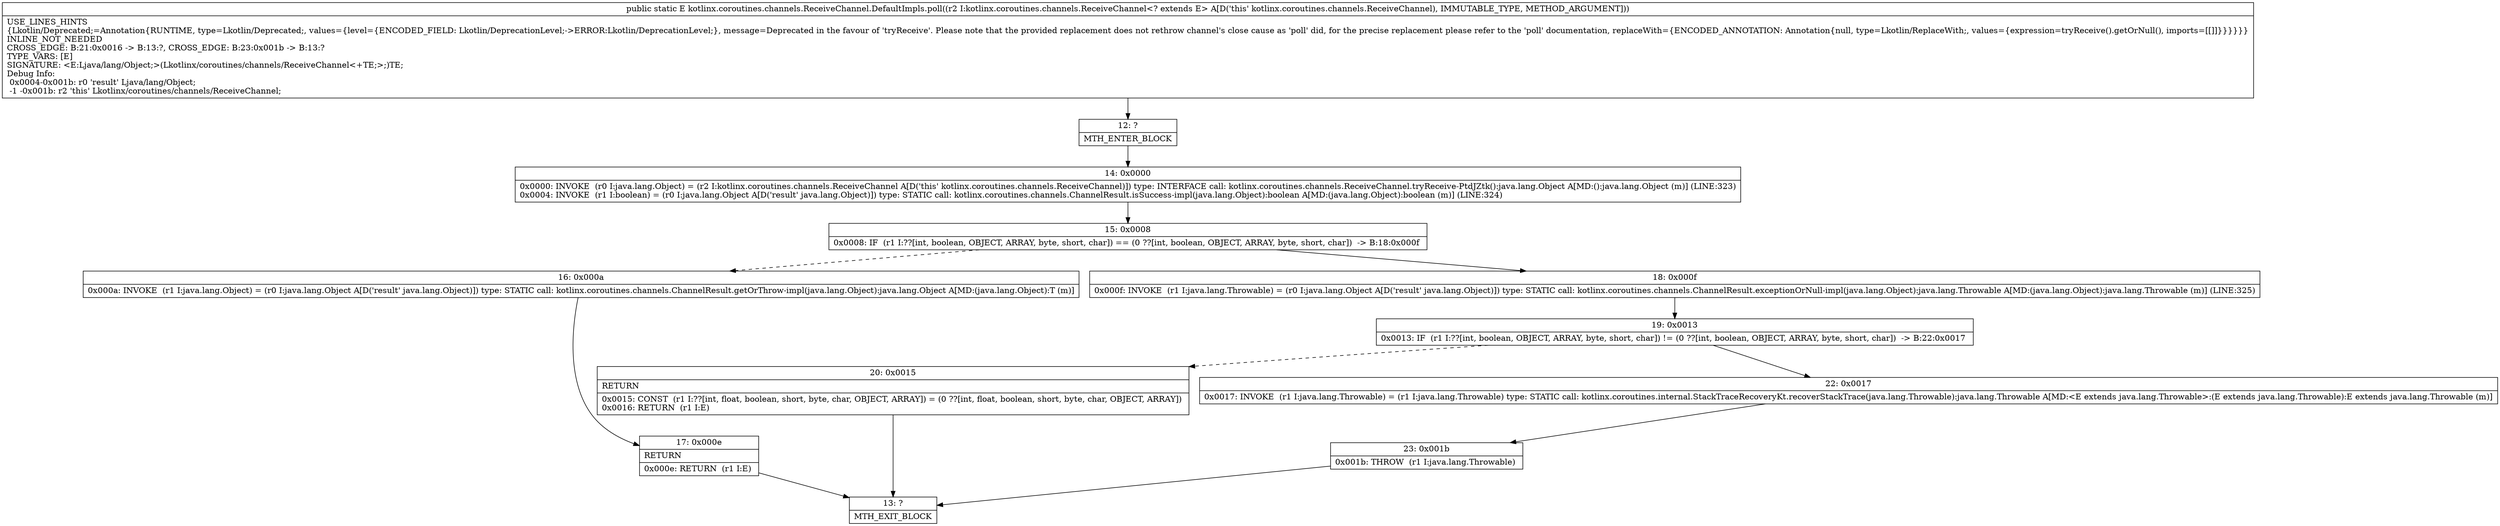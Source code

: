 digraph "CFG forkotlinx.coroutines.channels.ReceiveChannel.DefaultImpls.poll(Lkotlinx\/coroutines\/channels\/ReceiveChannel;)Ljava\/lang\/Object;" {
Node_12 [shape=record,label="{12\:\ ?|MTH_ENTER_BLOCK\l}"];
Node_14 [shape=record,label="{14\:\ 0x0000|0x0000: INVOKE  (r0 I:java.lang.Object) = (r2 I:kotlinx.coroutines.channels.ReceiveChannel A[D('this' kotlinx.coroutines.channels.ReceiveChannel)]) type: INTERFACE call: kotlinx.coroutines.channels.ReceiveChannel.tryReceive\-PtdJZtk():java.lang.Object A[MD:():java.lang.Object (m)] (LINE:323)\l0x0004: INVOKE  (r1 I:boolean) = (r0 I:java.lang.Object A[D('result' java.lang.Object)]) type: STATIC call: kotlinx.coroutines.channels.ChannelResult.isSuccess\-impl(java.lang.Object):boolean A[MD:(java.lang.Object):boolean (m)] (LINE:324)\l}"];
Node_15 [shape=record,label="{15\:\ 0x0008|0x0008: IF  (r1 I:??[int, boolean, OBJECT, ARRAY, byte, short, char]) == (0 ??[int, boolean, OBJECT, ARRAY, byte, short, char])  \-\> B:18:0x000f \l}"];
Node_16 [shape=record,label="{16\:\ 0x000a|0x000a: INVOKE  (r1 I:java.lang.Object) = (r0 I:java.lang.Object A[D('result' java.lang.Object)]) type: STATIC call: kotlinx.coroutines.channels.ChannelResult.getOrThrow\-impl(java.lang.Object):java.lang.Object A[MD:(java.lang.Object):T (m)]\l}"];
Node_17 [shape=record,label="{17\:\ 0x000e|RETURN\l|0x000e: RETURN  (r1 I:E) \l}"];
Node_13 [shape=record,label="{13\:\ ?|MTH_EXIT_BLOCK\l}"];
Node_18 [shape=record,label="{18\:\ 0x000f|0x000f: INVOKE  (r1 I:java.lang.Throwable) = (r0 I:java.lang.Object A[D('result' java.lang.Object)]) type: STATIC call: kotlinx.coroutines.channels.ChannelResult.exceptionOrNull\-impl(java.lang.Object):java.lang.Throwable A[MD:(java.lang.Object):java.lang.Throwable (m)] (LINE:325)\l}"];
Node_19 [shape=record,label="{19\:\ 0x0013|0x0013: IF  (r1 I:??[int, boolean, OBJECT, ARRAY, byte, short, char]) != (0 ??[int, boolean, OBJECT, ARRAY, byte, short, char])  \-\> B:22:0x0017 \l}"];
Node_20 [shape=record,label="{20\:\ 0x0015|RETURN\l|0x0015: CONST  (r1 I:??[int, float, boolean, short, byte, char, OBJECT, ARRAY]) = (0 ??[int, float, boolean, short, byte, char, OBJECT, ARRAY]) \l0x0016: RETURN  (r1 I:E) \l}"];
Node_22 [shape=record,label="{22\:\ 0x0017|0x0017: INVOKE  (r1 I:java.lang.Throwable) = (r1 I:java.lang.Throwable) type: STATIC call: kotlinx.coroutines.internal.StackTraceRecoveryKt.recoverStackTrace(java.lang.Throwable):java.lang.Throwable A[MD:\<E extends java.lang.Throwable\>:(E extends java.lang.Throwable):E extends java.lang.Throwable (m)]\l}"];
Node_23 [shape=record,label="{23\:\ 0x001b|0x001b: THROW  (r1 I:java.lang.Throwable) \l}"];
MethodNode[shape=record,label="{public static E kotlinx.coroutines.channels.ReceiveChannel.DefaultImpls.poll((r2 I:kotlinx.coroutines.channels.ReceiveChannel\<? extends E\> A[D('this' kotlinx.coroutines.channels.ReceiveChannel), IMMUTABLE_TYPE, METHOD_ARGUMENT]))  | USE_LINES_HINTS\l\{Lkotlin\/Deprecated;=Annotation\{RUNTIME, type=Lkotlin\/Deprecated;, values=\{level=\{ENCODED_FIELD: Lkotlin\/DeprecationLevel;\-\>ERROR:Lkotlin\/DeprecationLevel;\}, message=Deprecated in the favour of 'tryReceive'. Please note that the provided replacement does not rethrow channel's close cause as 'poll' did, for the precise replacement please refer to the 'poll' documentation, replaceWith=\{ENCODED_ANNOTATION: Annotation\{null, type=Lkotlin\/ReplaceWith;, values=\{expression=tryReceive().getOrNull(), imports=[[]]\}\}\}\}\}\}\lINLINE_NOT_NEEDED\lCROSS_EDGE: B:21:0x0016 \-\> B:13:?, CROSS_EDGE: B:23:0x001b \-\> B:13:?\lTYPE_VARS: [E]\lSIGNATURE: \<E:Ljava\/lang\/Object;\>(Lkotlinx\/coroutines\/channels\/ReceiveChannel\<+TE;\>;)TE;\lDebug Info:\l  0x0004\-0x001b: r0 'result' Ljava\/lang\/Object;\l  \-1 \-0x001b: r2 'this' Lkotlinx\/coroutines\/channels\/ReceiveChannel;\l}"];
MethodNode -> Node_12;Node_12 -> Node_14;
Node_14 -> Node_15;
Node_15 -> Node_16[style=dashed];
Node_15 -> Node_18;
Node_16 -> Node_17;
Node_17 -> Node_13;
Node_18 -> Node_19;
Node_19 -> Node_20[style=dashed];
Node_19 -> Node_22;
Node_20 -> Node_13;
Node_22 -> Node_23;
Node_23 -> Node_13;
}

